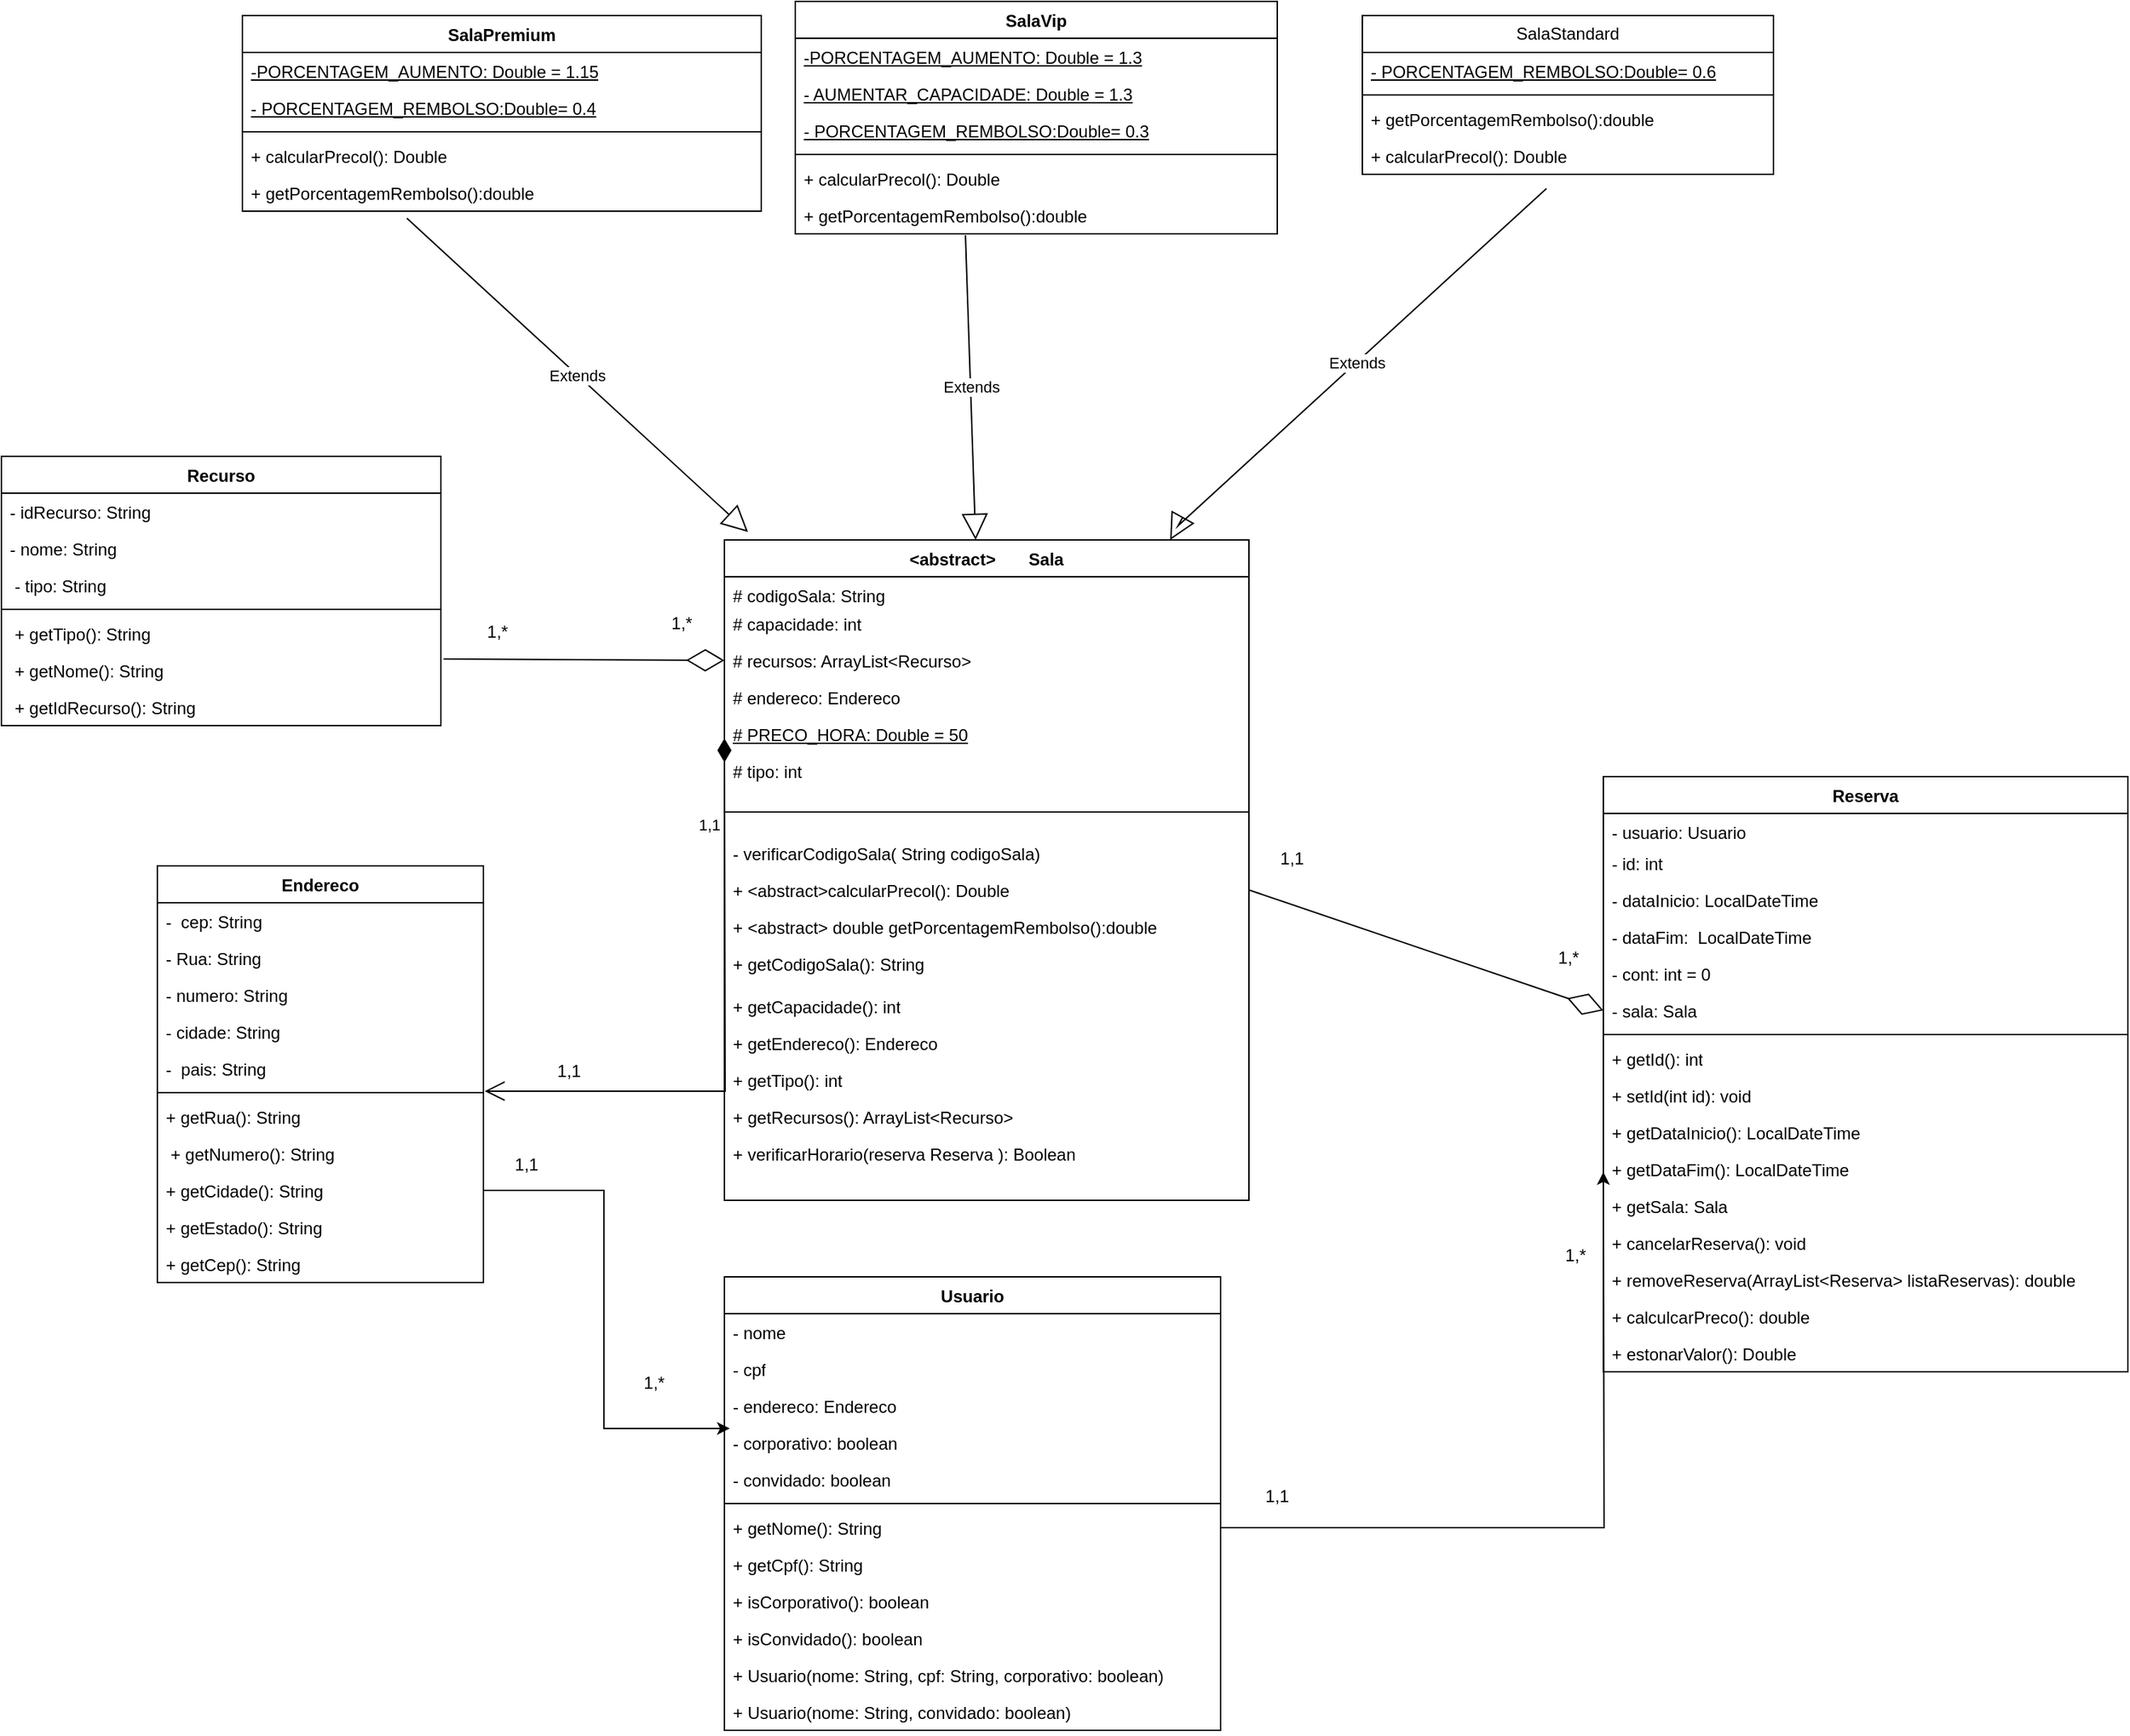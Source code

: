 <mxfile version="27.0.2">
  <diagram id="C5RBs43oDa-KdzZeNtuy" name="Page-1">
    <mxGraphModel dx="1846" dy="1791" grid="1" gridSize="10" guides="1" tooltips="1" connect="1" arrows="1" fold="1" page="1" pageScale="1" pageWidth="827" pageHeight="1169" math="0" shadow="0">
      <root>
        <mxCell id="WIyWlLk6GJQsqaUBKTNV-0" />
        <mxCell id="WIyWlLk6GJQsqaUBKTNV-1" parent="WIyWlLk6GJQsqaUBKTNV-0" />
        <mxCell id="XIqDi5abapD2v_IdZiI4-5" value="&lt;div&gt;&lt;span style=&quot;background-color: transparent; color: light-dark(rgb(0, 0, 0), rgb(255, 255, 255));&quot;&gt;&amp;lt;abstract&amp;gt;&lt;/span&gt;&lt;span style=&quot;background-color: transparent; color: light-dark(rgb(0, 0, 0), rgb(255, 255, 255));&quot;&gt;&amp;nbsp; &amp;nbsp; &amp;nbsp; &amp;nbsp;Sala&lt;/span&gt;&lt;/div&gt;" style="swimlane;fontStyle=1;align=center;verticalAlign=top;childLayout=stackLayout;horizontal=1;startSize=26;horizontalStack=0;resizeParent=1;resizeParentMax=0;resizeLast=0;collapsible=1;marginBottom=0;whiteSpace=wrap;html=1;" parent="WIyWlLk6GJQsqaUBKTNV-1" vertex="1">
          <mxGeometry x="450" y="-30" width="370" height="466" as="geometry" />
        </mxCell>
        <mxCell id="XIqDi5abapD2v_IdZiI4-6" value="&lt;font style=&quot;vertical-align: inherit;&quot;&gt;&lt;font style=&quot;vertical-align: inherit;&quot;&gt;&lt;font style=&quot;vertical-align: inherit;&quot;&gt;&lt;font style=&quot;vertical-align: inherit;&quot;&gt;&lt;font style=&quot;vertical-align: inherit;&quot;&gt;&lt;font style=&quot;vertical-align: inherit;&quot;&gt;&lt;font style=&quot;vertical-align: inherit;&quot;&gt;&lt;font style=&quot;vertical-align: inherit;&quot;&gt;&lt;font style=&quot;vertical-align: inherit;&quot;&gt;&lt;font style=&quot;vertical-align: inherit;&quot;&gt;&lt;font style=&quot;vertical-align: inherit;&quot;&gt;&lt;font style=&quot;vertical-align: inherit;&quot;&gt;# codigoSala: String&lt;/font&gt;&lt;/font&gt;&lt;/font&gt;&lt;/font&gt;&lt;/font&gt;&lt;/font&gt;&lt;/font&gt;&lt;/font&gt;&lt;/font&gt;&lt;/font&gt;&lt;/font&gt;&lt;/font&gt;&lt;div&gt;&lt;br&gt;&lt;/div&gt;&lt;div&gt;&lt;br&gt;&lt;/div&gt;" style="text;strokeColor=none;fillColor=none;align=left;verticalAlign=top;spacingLeft=4;spacingRight=4;overflow=hidden;rotatable=0;points=[[0,0.5],[1,0.5]];portConstraint=eastwest;whiteSpace=wrap;html=1;" parent="XIqDi5abapD2v_IdZiI4-5" vertex="1">
          <mxGeometry y="26" width="370" height="20" as="geometry" />
        </mxCell>
        <mxCell id="XIqDi5abapD2v_IdZiI4-22" value="# capacidade: int" style="text;strokeColor=none;fillColor=none;align=left;verticalAlign=top;spacingLeft=4;spacingRight=4;overflow=hidden;rotatable=0;points=[[0,0.5],[1,0.5]];portConstraint=eastwest;whiteSpace=wrap;html=1;" parent="XIqDi5abapD2v_IdZiI4-5" vertex="1">
          <mxGeometry y="46" width="370" height="26" as="geometry" />
        </mxCell>
        <mxCell id="XIqDi5abapD2v_IdZiI4-23" value="# recursos: ArrayList&amp;lt;Recurso&amp;gt;" style="text;strokeColor=none;fillColor=none;align=left;verticalAlign=top;spacingLeft=4;spacingRight=4;overflow=hidden;rotatable=0;points=[[0,0.5],[1,0.5]];portConstraint=eastwest;whiteSpace=wrap;html=1;" parent="XIqDi5abapD2v_IdZiI4-5" vertex="1">
          <mxGeometry y="72" width="370" height="26" as="geometry" />
        </mxCell>
        <mxCell id="XIqDi5abapD2v_IdZiI4-24" value="# endereco: Endereco" style="text;strokeColor=none;fillColor=none;align=left;verticalAlign=top;spacingLeft=4;spacingRight=4;overflow=hidden;rotatable=0;points=[[0,0.5],[1,0.5]];portConstraint=eastwest;whiteSpace=wrap;html=1;" parent="XIqDi5abapD2v_IdZiI4-5" vertex="1">
          <mxGeometry y="98" width="370" height="26" as="geometry" />
        </mxCell>
        <mxCell id="iFDjymfWhR4s4YqqjQgg-25" value="1,1" style="endArrow=open;html=1;endSize=12;startArrow=diamondThin;startSize=14;startFill=1;edgeStyle=orthogonalEdgeStyle;align=left;verticalAlign=bottom;rounded=0;entryX=1.004;entryY=1.115;entryDx=0;entryDy=0;entryPerimeter=0;" parent="XIqDi5abapD2v_IdZiI4-5" target="XIqDi5abapD2v_IdZiI4-72" edge="1">
          <mxGeometry x="-0.666" y="-20" relative="1" as="geometry">
            <mxPoint y="140" as="sourcePoint" />
            <mxPoint x="160" y="140" as="targetPoint" />
            <mxPoint as="offset" />
          </mxGeometry>
        </mxCell>
        <mxCell id="XIqDi5abapD2v_IdZiI4-40" value="&lt;u&gt;# PRECO_HORA: Double = 50&lt;/u&gt;" style="text;strokeColor=none;fillColor=none;align=left;verticalAlign=top;spacingLeft=4;spacingRight=4;overflow=hidden;rotatable=0;points=[[0,0.5],[1,0.5]];portConstraint=eastwest;whiteSpace=wrap;html=1;" parent="XIqDi5abapD2v_IdZiI4-5" vertex="1">
          <mxGeometry y="124" width="370" height="26" as="geometry" />
        </mxCell>
        <mxCell id="ZjtoRDvbbb9D1sZhsZfz-7" value="# tipo: int" style="text;strokeColor=none;fillColor=none;align=left;verticalAlign=top;spacingLeft=4;spacingRight=4;overflow=hidden;rotatable=0;points=[[0,0.5],[1,0.5]];portConstraint=eastwest;whiteSpace=wrap;html=1;" vertex="1" parent="XIqDi5abapD2v_IdZiI4-5">
          <mxGeometry y="150" width="370" height="26" as="geometry" />
        </mxCell>
        <mxCell id="XIqDi5abapD2v_IdZiI4-7" value="" style="line;strokeWidth=1;fillColor=none;align=left;verticalAlign=middle;spacingTop=-1;spacingLeft=3;spacingRight=3;rotatable=0;labelPosition=right;points=[];portConstraint=eastwest;strokeColor=inherit;" parent="XIqDi5abapD2v_IdZiI4-5" vertex="1">
          <mxGeometry y="176" width="370" height="32" as="geometry" />
        </mxCell>
        <mxCell id="Te5kf_Vnm8ck02mvLBBA-0" value="- verificarCodigoSala( String codigoSala)" style="text;strokeColor=none;fillColor=none;align=left;verticalAlign=top;spacingLeft=4;spacingRight=4;overflow=hidden;rotatable=0;points=[[0,0.5],[1,0.5]];portConstraint=eastwest;whiteSpace=wrap;html=1;" parent="XIqDi5abapD2v_IdZiI4-5" vertex="1">
          <mxGeometry y="208" width="370" height="26" as="geometry" />
        </mxCell>
        <mxCell id="sjvHyJjVlxrK26ELrdIw-24" value="+ &amp;lt;abstract&amp;gt;calcularPrecol(): Double" style="text;strokeColor=none;fillColor=none;align=left;verticalAlign=top;spacingLeft=4;spacingRight=4;overflow=hidden;rotatable=0;points=[[0,0.5],[1,0.5]];portConstraint=eastwest;whiteSpace=wrap;html=1;" parent="XIqDi5abapD2v_IdZiI4-5" vertex="1">
          <mxGeometry y="234" width="370" height="26" as="geometry" />
        </mxCell>
        <mxCell id="ZjtoRDvbbb9D1sZhsZfz-11" value="+ &amp;lt;abstract&amp;gt; double getPorcentagemRembolso():double" style="text;strokeColor=none;fillColor=none;align=left;verticalAlign=top;spacingLeft=4;spacingRight=4;overflow=hidden;rotatable=0;points=[[0,0.5],[1,0.5]];portConstraint=eastwest;whiteSpace=wrap;html=1;" vertex="1" parent="XIqDi5abapD2v_IdZiI4-5">
          <mxGeometry y="260" width="370" height="26" as="geometry" />
        </mxCell>
        <mxCell id="XIqDi5abapD2v_IdZiI4-8" value="+ getCodigoSala(): String&amp;nbsp;" style="text;strokeColor=none;fillColor=none;align=left;verticalAlign=top;spacingLeft=4;spacingRight=4;overflow=hidden;rotatable=0;points=[[0,0.5],[1,0.5]];portConstraint=eastwest;whiteSpace=wrap;html=1;" parent="XIqDi5abapD2v_IdZiI4-5" vertex="1">
          <mxGeometry y="286" width="370" height="30" as="geometry" />
        </mxCell>
        <mxCell id="ZjtoRDvbbb9D1sZhsZfz-8" value="+ getCapacidade(): int" style="text;strokeColor=none;fillColor=none;align=left;verticalAlign=top;spacingLeft=4;spacingRight=4;overflow=hidden;rotatable=0;points=[[0,0.5],[1,0.5]];portConstraint=eastwest;whiteSpace=wrap;html=1;" vertex="1" parent="XIqDi5abapD2v_IdZiI4-5">
          <mxGeometry y="316" width="370" height="26" as="geometry" />
        </mxCell>
        <mxCell id="ZjtoRDvbbb9D1sZhsZfz-9" value="+ getEndereco(): Endereco" style="text;strokeColor=none;fillColor=none;align=left;verticalAlign=top;spacingLeft=4;spacingRight=4;overflow=hidden;rotatable=0;points=[[0,0.5],[1,0.5]];portConstraint=eastwest;whiteSpace=wrap;html=1;" vertex="1" parent="XIqDi5abapD2v_IdZiI4-5">
          <mxGeometry y="342" width="370" height="26" as="geometry" />
        </mxCell>
        <mxCell id="ZjtoRDvbbb9D1sZhsZfz-10" value="+ getTipo(): int" style="text;strokeColor=none;fillColor=none;align=left;verticalAlign=top;spacingLeft=4;spacingRight=4;overflow=hidden;rotatable=0;points=[[0,0.5],[1,0.5]];portConstraint=eastwest;whiteSpace=wrap;html=1;" vertex="1" parent="XIqDi5abapD2v_IdZiI4-5">
          <mxGeometry y="368" width="370" height="26" as="geometry" />
        </mxCell>
        <mxCell id="XIqDi5abapD2v_IdZiI4-28" value="+ getRecursos(): ArrayList&amp;lt;Recurso&amp;gt;&amp;nbsp;" style="text;strokeColor=none;fillColor=none;align=left;verticalAlign=top;spacingLeft=4;spacingRight=4;overflow=hidden;rotatable=0;points=[[0,0.5],[1,0.5]];portConstraint=eastwest;whiteSpace=wrap;html=1;" parent="XIqDi5abapD2v_IdZiI4-5" vertex="1">
          <mxGeometry y="394" width="370" height="26" as="geometry" />
        </mxCell>
        <mxCell id="6QnJJQvhXGPTz3ix610u-4" value="+ verificarHorario(reserva Reserva ): Boolean" style="text;strokeColor=none;fillColor=none;align=left;verticalAlign=top;spacingLeft=4;spacingRight=4;overflow=hidden;rotatable=0;points=[[0,0.5],[1,0.5]];portConstraint=eastwest;whiteSpace=wrap;html=1;" parent="XIqDi5abapD2v_IdZiI4-5" vertex="1">
          <mxGeometry y="420" width="370" height="46" as="geometry" />
        </mxCell>
        <mxCell id="XIqDi5abapD2v_IdZiI4-33" value="Reserva" style="swimlane;fontStyle=1;align=center;verticalAlign=top;childLayout=stackLayout;horizontal=1;startSize=26;horizontalStack=0;resizeParent=1;resizeParentMax=0;resizeLast=0;collapsible=1;marginBottom=0;whiteSpace=wrap;html=1;" parent="WIyWlLk6GJQsqaUBKTNV-1" vertex="1">
          <mxGeometry x="1070" y="137" width="370" height="420" as="geometry" />
        </mxCell>
        <mxCell id="XIqDi5abapD2v_IdZiI4-34" value="- usuario: Usuario" style="text;strokeColor=none;fillColor=none;align=left;verticalAlign=top;spacingLeft=4;spacingRight=4;overflow=hidden;rotatable=0;points=[[0,0.5],[1,0.5]];portConstraint=eastwest;whiteSpace=wrap;html=1;" parent="XIqDi5abapD2v_IdZiI4-33" vertex="1">
          <mxGeometry y="26" width="370" height="22" as="geometry" />
        </mxCell>
        <mxCell id="6QnJJQvhXGPTz3ix610u-5" value="- id: int" style="text;strokeColor=none;fillColor=none;align=left;verticalAlign=top;spacingLeft=4;spacingRight=4;overflow=hidden;rotatable=0;points=[[0,0.5],[1,0.5]];portConstraint=eastwest;whiteSpace=wrap;html=1;" parent="XIqDi5abapD2v_IdZiI4-33" vertex="1">
          <mxGeometry y="48" width="370" height="26" as="geometry" />
        </mxCell>
        <mxCell id="XIqDi5abapD2v_IdZiI4-101" value="- dataInicio: LocalDateTime" style="text;strokeColor=none;fillColor=none;align=left;verticalAlign=top;spacingLeft=4;spacingRight=4;overflow=hidden;rotatable=0;points=[[0,0.5],[1,0.5]];portConstraint=eastwest;whiteSpace=wrap;html=1;" parent="XIqDi5abapD2v_IdZiI4-33" vertex="1">
          <mxGeometry y="74" width="370" height="26" as="geometry" />
        </mxCell>
        <mxCell id="d0AjL67WiiW_DEF7JyQq-1" value="- dataFim:&amp;nbsp; LocalDateTime" style="text;strokeColor=none;fillColor=none;align=left;verticalAlign=top;spacingLeft=4;spacingRight=4;overflow=hidden;rotatable=0;points=[[0,0.5],[1,0.5]];portConstraint=eastwest;whiteSpace=wrap;html=1;" parent="XIqDi5abapD2v_IdZiI4-33" vertex="1">
          <mxGeometry y="100" width="370" height="26" as="geometry" />
        </mxCell>
        <mxCell id="ZjtoRDvbbb9D1sZhsZfz-0" value="- cont: int = 0" style="text;strokeColor=none;fillColor=none;align=left;verticalAlign=top;spacingLeft=4;spacingRight=4;overflow=hidden;rotatable=0;points=[[0,0.5],[1,0.5]];portConstraint=eastwest;whiteSpace=wrap;html=1;" vertex="1" parent="XIqDi5abapD2v_IdZiI4-33">
          <mxGeometry y="126" width="370" height="26" as="geometry" />
        </mxCell>
        <mxCell id="ZjtoRDvbbb9D1sZhsZfz-2" value="- sala: Sala" style="text;strokeColor=none;fillColor=none;align=left;verticalAlign=top;spacingLeft=4;spacingRight=4;overflow=hidden;rotatable=0;points=[[0,0.5],[1,0.5]];portConstraint=eastwest;whiteSpace=wrap;html=1;" vertex="1" parent="XIqDi5abapD2v_IdZiI4-33">
          <mxGeometry y="152" width="370" height="26" as="geometry" />
        </mxCell>
        <mxCell id="XIqDi5abapD2v_IdZiI4-35" value="" style="line;strokeWidth=1;fillColor=none;align=left;verticalAlign=middle;spacingTop=-1;spacingLeft=3;spacingRight=3;rotatable=0;labelPosition=right;points=[];portConstraint=eastwest;strokeColor=inherit;" parent="XIqDi5abapD2v_IdZiI4-33" vertex="1">
          <mxGeometry y="178" width="370" height="8" as="geometry" />
        </mxCell>
        <mxCell id="ZjtoRDvbbb9D1sZhsZfz-5" value="+ getId(): int" style="text;strokeColor=none;fillColor=none;align=left;verticalAlign=top;spacingLeft=4;spacingRight=4;overflow=hidden;rotatable=0;points=[[0,0.5],[1,0.5]];portConstraint=eastwest;whiteSpace=wrap;html=1;" vertex="1" parent="XIqDi5abapD2v_IdZiI4-33">
          <mxGeometry y="186" width="370" height="26" as="geometry" />
        </mxCell>
        <mxCell id="ZjtoRDvbbb9D1sZhsZfz-6" value="+ setId(int id): void" style="text;strokeColor=none;fillColor=none;align=left;verticalAlign=top;spacingLeft=4;spacingRight=4;overflow=hidden;rotatable=0;points=[[0,0.5],[1,0.5]];portConstraint=eastwest;whiteSpace=wrap;html=1;" vertex="1" parent="XIqDi5abapD2v_IdZiI4-33">
          <mxGeometry y="212" width="370" height="26" as="geometry" />
        </mxCell>
        <mxCell id="G_GxmeeskuC4zrMZp8X2-0" value="+ getDataInicio(): LocalDateTime" style="text;strokeColor=none;fillColor=none;align=left;verticalAlign=top;spacingLeft=4;spacingRight=4;overflow=hidden;rotatable=0;points=[[0,0.5],[1,0.5]];portConstraint=eastwest;whiteSpace=wrap;html=1;" parent="XIqDi5abapD2v_IdZiI4-33" vertex="1">
          <mxGeometry y="238" width="370" height="26" as="geometry" />
        </mxCell>
        <mxCell id="G_GxmeeskuC4zrMZp8X2-1" value="+ getDataFim(): LocalDateTime" style="text;strokeColor=none;fillColor=none;align=left;verticalAlign=top;spacingLeft=4;spacingRight=4;overflow=hidden;rotatable=0;points=[[0,0.5],[1,0.5]];portConstraint=eastwest;whiteSpace=wrap;html=1;" parent="XIqDi5abapD2v_IdZiI4-33" vertex="1">
          <mxGeometry y="264" width="370" height="26" as="geometry" />
        </mxCell>
        <mxCell id="ZjtoRDvbbb9D1sZhsZfz-4" value="+ getSala: Sala" style="text;strokeColor=none;fillColor=none;align=left;verticalAlign=top;spacingLeft=4;spacingRight=4;overflow=hidden;rotatable=0;points=[[0,0.5],[1,0.5]];portConstraint=eastwest;whiteSpace=wrap;html=1;" vertex="1" parent="XIqDi5abapD2v_IdZiI4-33">
          <mxGeometry y="290" width="370" height="26" as="geometry" />
        </mxCell>
        <mxCell id="6QnJJQvhXGPTz3ix610u-2" value="+ cancelarReserva(): void" style="text;strokeColor=none;fillColor=none;align=left;verticalAlign=top;spacingLeft=4;spacingRight=4;overflow=hidden;rotatable=0;points=[[0,0.5],[1,0.5]];portConstraint=eastwest;whiteSpace=wrap;html=1;" parent="XIqDi5abapD2v_IdZiI4-33" vertex="1">
          <mxGeometry y="316" width="370" height="26" as="geometry" />
        </mxCell>
        <mxCell id="ZjtoRDvbbb9D1sZhsZfz-3" value="+&amp;nbsp;removeReserva(ArrayList&amp;lt;Reserva&amp;gt; listaReservas): double" style="text;strokeColor=none;fillColor=none;align=left;verticalAlign=top;spacingLeft=4;spacingRight=4;overflow=hidden;rotatable=0;points=[[0,0.5],[1,0.5]];portConstraint=eastwest;whiteSpace=wrap;html=1;" vertex="1" parent="XIqDi5abapD2v_IdZiI4-33">
          <mxGeometry y="342" width="370" height="26" as="geometry" />
        </mxCell>
        <mxCell id="ZjtoRDvbbb9D1sZhsZfz-1" value="+ calculcarPreco(): double" style="text;strokeColor=none;fillColor=none;align=left;verticalAlign=top;spacingLeft=4;spacingRight=4;overflow=hidden;rotatable=0;points=[[0,0.5],[1,0.5]];portConstraint=eastwest;whiteSpace=wrap;html=1;" vertex="1" parent="XIqDi5abapD2v_IdZiI4-33">
          <mxGeometry y="368" width="370" height="26" as="geometry" />
        </mxCell>
        <mxCell id="6QnJJQvhXGPTz3ix610u-3" value="+ estonarValor(): Double" style="text;strokeColor=none;fillColor=none;align=left;verticalAlign=top;spacingLeft=4;spacingRight=4;overflow=hidden;rotatable=0;points=[[0,0.5],[1,0.5]];portConstraint=eastwest;whiteSpace=wrap;html=1;" parent="XIqDi5abapD2v_IdZiI4-33" vertex="1">
          <mxGeometry y="394" width="370" height="26" as="geometry" />
        </mxCell>
        <mxCell id="XIqDi5abapD2v_IdZiI4-53" value="Usuario" style="swimlane;fontStyle=1;align=center;verticalAlign=top;childLayout=stackLayout;horizontal=1;startSize=26;horizontalStack=0;resizeParent=1;resizeParentMax=0;resizeLast=0;collapsible=1;marginBottom=0;whiteSpace=wrap;html=1;" parent="WIyWlLk6GJQsqaUBKTNV-1" vertex="1">
          <mxGeometry x="450" y="490" width="350" height="320" as="geometry" />
        </mxCell>
        <mxCell id="XIqDi5abapD2v_IdZiI4-54" value="- nome" style="text;strokeColor=none;fillColor=none;align=left;verticalAlign=top;spacingLeft=4;spacingRight=4;overflow=hidden;rotatable=0;points=[[0,0.5],[1,0.5]];portConstraint=eastwest;whiteSpace=wrap;html=1;" parent="XIqDi5abapD2v_IdZiI4-53" vertex="1">
          <mxGeometry y="26" width="350" height="26" as="geometry" />
        </mxCell>
        <mxCell id="XIqDi5abapD2v_IdZiI4-57" value="- cpf" style="text;strokeColor=none;fillColor=none;align=left;verticalAlign=top;spacingLeft=4;spacingRight=4;overflow=hidden;rotatable=0;points=[[0,0.5],[1,0.5]];portConstraint=eastwest;whiteSpace=wrap;html=1;" parent="XIqDi5abapD2v_IdZiI4-53" vertex="1">
          <mxGeometry y="52" width="350" height="26" as="geometry" />
        </mxCell>
        <mxCell id="XIqDi5abapD2v_IdZiI4-58" value="- endereco: Endereco" style="text;strokeColor=none;fillColor=none;align=left;verticalAlign=top;spacingLeft=4;spacingRight=4;overflow=hidden;rotatable=0;points=[[0,0.5],[1,0.5]];portConstraint=eastwest;whiteSpace=wrap;html=1;" parent="XIqDi5abapD2v_IdZiI4-53" vertex="1">
          <mxGeometry y="78" width="350" height="26" as="geometry" />
        </mxCell>
        <mxCell id="XIqDi5abapD2v_IdZiI4-60" value="- corporativo: boolean&amp;nbsp;&amp;nbsp;" style="text;strokeColor=none;fillColor=none;align=left;verticalAlign=top;spacingLeft=4;spacingRight=4;overflow=hidden;rotatable=0;points=[[0,0.5],[1,0.5]];portConstraint=eastwest;whiteSpace=wrap;html=1;" parent="XIqDi5abapD2v_IdZiI4-53" vertex="1">
          <mxGeometry y="104" width="350" height="26" as="geometry" />
        </mxCell>
        <mxCell id="XIqDi5abapD2v_IdZiI4-61" value="- convidado: boolean" style="text;strokeColor=none;fillColor=none;align=left;verticalAlign=top;spacingLeft=4;spacingRight=4;overflow=hidden;rotatable=0;points=[[0,0.5],[1,0.5]];portConstraint=eastwest;whiteSpace=wrap;html=1;" parent="XIqDi5abapD2v_IdZiI4-53" vertex="1">
          <mxGeometry y="130" width="350" height="26" as="geometry" />
        </mxCell>
        <mxCell id="XIqDi5abapD2v_IdZiI4-55" value="" style="line;strokeWidth=1;fillColor=none;align=left;verticalAlign=middle;spacingTop=-1;spacingLeft=3;spacingRight=3;rotatable=0;labelPosition=right;points=[];portConstraint=eastwest;strokeColor=inherit;" parent="XIqDi5abapD2v_IdZiI4-53" vertex="1">
          <mxGeometry y="156" width="350" height="8" as="geometry" />
        </mxCell>
        <mxCell id="XIqDi5abapD2v_IdZiI4-64" value="+ getNome(): String&amp;nbsp; &amp;nbsp;&amp;nbsp;" style="text;strokeColor=none;fillColor=none;align=left;verticalAlign=top;spacingLeft=4;spacingRight=4;overflow=hidden;rotatable=0;points=[[0,0.5],[1,0.5]];portConstraint=eastwest;whiteSpace=wrap;html=1;" parent="XIqDi5abapD2v_IdZiI4-53" vertex="1">
          <mxGeometry y="164" width="350" height="26" as="geometry" />
        </mxCell>
        <mxCell id="XIqDi5abapD2v_IdZiI4-56" value="+ getCpf(): String&amp;nbsp;&amp;nbsp;" style="text;strokeColor=none;fillColor=none;align=left;verticalAlign=top;spacingLeft=4;spacingRight=4;overflow=hidden;rotatable=0;points=[[0,0.5],[1,0.5]];portConstraint=eastwest;whiteSpace=wrap;html=1;" parent="XIqDi5abapD2v_IdZiI4-53" vertex="1">
          <mxGeometry y="190" width="350" height="26" as="geometry" />
        </mxCell>
        <mxCell id="XIqDi5abapD2v_IdZiI4-62" value="+ isCorporativo(): boolean&amp;nbsp;" style="text;strokeColor=none;fillColor=none;align=left;verticalAlign=top;spacingLeft=4;spacingRight=4;overflow=hidden;rotatable=0;points=[[0,0.5],[1,0.5]];portConstraint=eastwest;whiteSpace=wrap;html=1;" parent="XIqDi5abapD2v_IdZiI4-53" vertex="1">
          <mxGeometry y="216" width="350" height="26" as="geometry" />
        </mxCell>
        <mxCell id="XIqDi5abapD2v_IdZiI4-63" value="+ isConvidado(): boolean&amp;nbsp;" style="text;strokeColor=none;fillColor=none;align=left;verticalAlign=top;spacingLeft=4;spacingRight=4;overflow=hidden;rotatable=0;points=[[0,0.5],[1,0.5]];portConstraint=eastwest;whiteSpace=wrap;html=1;" parent="XIqDi5abapD2v_IdZiI4-53" vertex="1">
          <mxGeometry y="242" width="350" height="26" as="geometry" />
        </mxCell>
        <mxCell id="iFDjymfWhR4s4YqqjQgg-11" value="+ Usuario(nome: String, cpf: String, corporativo: boolean)" style="text;strokeColor=none;fillColor=none;align=left;verticalAlign=top;spacingLeft=4;spacingRight=4;overflow=hidden;rotatable=0;points=[[0,0.5],[1,0.5]];portConstraint=eastwest;whiteSpace=wrap;html=1;" parent="XIqDi5abapD2v_IdZiI4-53" vertex="1">
          <mxGeometry y="268" width="350" height="26" as="geometry" />
        </mxCell>
        <mxCell id="iFDjymfWhR4s4YqqjQgg-12" value="+ Usuario(nome: String, convidado: boolean)" style="text;strokeColor=none;fillColor=none;align=left;verticalAlign=top;spacingLeft=4;spacingRight=4;overflow=hidden;rotatable=0;points=[[0,0.5],[1,0.5]];portConstraint=eastwest;whiteSpace=wrap;html=1;" parent="XIqDi5abapD2v_IdZiI4-53" vertex="1">
          <mxGeometry y="294" width="350" height="26" as="geometry" />
        </mxCell>
        <mxCell id="XIqDi5abapD2v_IdZiI4-65" value="Endereco" style="swimlane;fontStyle=1;align=center;verticalAlign=top;childLayout=stackLayout;horizontal=1;startSize=26;horizontalStack=0;resizeParent=1;resizeParentMax=0;resizeLast=0;collapsible=1;marginBottom=0;whiteSpace=wrap;html=1;" parent="WIyWlLk6GJQsqaUBKTNV-1" vertex="1">
          <mxGeometry x="50" y="200" width="230" height="294" as="geometry" />
        </mxCell>
        <mxCell id="XIqDi5abapD2v_IdZiI4-73" value="-&amp;nbsp; cep: String" style="text;strokeColor=none;fillColor=none;align=left;verticalAlign=top;spacingLeft=4;spacingRight=4;overflow=hidden;rotatable=0;points=[[0,0.5],[1,0.5]];portConstraint=eastwest;whiteSpace=wrap;html=1;" parent="XIqDi5abapD2v_IdZiI4-65" vertex="1">
          <mxGeometry y="26" width="230" height="26" as="geometry" />
        </mxCell>
        <mxCell id="XIqDi5abapD2v_IdZiI4-66" value="- Rua: String" style="text;strokeColor=none;fillColor=none;align=left;verticalAlign=top;spacingLeft=4;spacingRight=4;overflow=hidden;rotatable=0;points=[[0,0.5],[1,0.5]];portConstraint=eastwest;whiteSpace=wrap;html=1;" parent="XIqDi5abapD2v_IdZiI4-65" vertex="1">
          <mxGeometry y="52" width="230" height="26" as="geometry" />
        </mxCell>
        <mxCell id="XIqDi5abapD2v_IdZiI4-69" value="- numero: String" style="text;strokeColor=none;fillColor=none;align=left;verticalAlign=top;spacingLeft=4;spacingRight=4;overflow=hidden;rotatable=0;points=[[0,0.5],[1,0.5]];portConstraint=eastwest;whiteSpace=wrap;html=1;" parent="XIqDi5abapD2v_IdZiI4-65" vertex="1">
          <mxGeometry y="78" width="230" height="26" as="geometry" />
        </mxCell>
        <mxCell id="XIqDi5abapD2v_IdZiI4-71" value="- cidade: String" style="text;strokeColor=none;fillColor=none;align=left;verticalAlign=top;spacingLeft=4;spacingRight=4;overflow=hidden;rotatable=0;points=[[0,0.5],[1,0.5]];portConstraint=eastwest;whiteSpace=wrap;html=1;" parent="XIqDi5abapD2v_IdZiI4-65" vertex="1">
          <mxGeometry y="104" width="230" height="26" as="geometry" />
        </mxCell>
        <mxCell id="XIqDi5abapD2v_IdZiI4-72" value="-&amp;nbsp; pais: String" style="text;strokeColor=none;fillColor=none;align=left;verticalAlign=top;spacingLeft=4;spacingRight=4;overflow=hidden;rotatable=0;points=[[0,0.5],[1,0.5]];portConstraint=eastwest;whiteSpace=wrap;html=1;" parent="XIqDi5abapD2v_IdZiI4-65" vertex="1">
          <mxGeometry y="130" width="230" height="26" as="geometry" />
        </mxCell>
        <mxCell id="XIqDi5abapD2v_IdZiI4-67" value="" style="line;strokeWidth=1;fillColor=none;align=left;verticalAlign=middle;spacingTop=-1;spacingLeft=3;spacingRight=3;rotatable=0;labelPosition=right;points=[];portConstraint=eastwest;strokeColor=inherit;" parent="XIqDi5abapD2v_IdZiI4-65" vertex="1">
          <mxGeometry y="156" width="230" height="8" as="geometry" />
        </mxCell>
        <mxCell id="XIqDi5abapD2v_IdZiI4-68" value="+ getRua(): String&amp;nbsp;" style="text;strokeColor=none;fillColor=none;align=left;verticalAlign=top;spacingLeft=4;spacingRight=4;overflow=hidden;rotatable=0;points=[[0,0.5],[1,0.5]];portConstraint=eastwest;whiteSpace=wrap;html=1;" parent="XIqDi5abapD2v_IdZiI4-65" vertex="1">
          <mxGeometry y="164" width="230" height="26" as="geometry" />
        </mxCell>
        <mxCell id="XIqDi5abapD2v_IdZiI4-74" value="&amp;nbsp;+ getNumero(): String&amp;nbsp; &amp;nbsp;" style="text;strokeColor=none;fillColor=none;align=left;verticalAlign=top;spacingLeft=4;spacingRight=4;overflow=hidden;rotatable=0;points=[[0,0.5],[1,0.5]];portConstraint=eastwest;whiteSpace=wrap;html=1;" parent="XIqDi5abapD2v_IdZiI4-65" vertex="1">
          <mxGeometry y="190" width="230" height="26" as="geometry" />
        </mxCell>
        <mxCell id="XIqDi5abapD2v_IdZiI4-75" value="+ getCidade(): String" style="text;strokeColor=none;fillColor=none;align=left;verticalAlign=top;spacingLeft=4;spacingRight=4;overflow=hidden;rotatable=0;points=[[0,0.5],[1,0.5]];portConstraint=eastwest;whiteSpace=wrap;html=1;" parent="XIqDi5abapD2v_IdZiI4-65" vertex="1">
          <mxGeometry y="216" width="230" height="26" as="geometry" />
        </mxCell>
        <mxCell id="XIqDi5abapD2v_IdZiI4-76" value="+ getEstado(): String&amp;nbsp; &amp;nbsp;" style="text;strokeColor=none;fillColor=none;align=left;verticalAlign=top;spacingLeft=4;spacingRight=4;overflow=hidden;rotatable=0;points=[[0,0.5],[1,0.5]];portConstraint=eastwest;whiteSpace=wrap;html=1;" parent="XIqDi5abapD2v_IdZiI4-65" vertex="1">
          <mxGeometry y="242" width="230" height="26" as="geometry" />
        </mxCell>
        <mxCell id="XIqDi5abapD2v_IdZiI4-77" value="+ getCep(): String" style="text;strokeColor=none;fillColor=none;align=left;verticalAlign=top;spacingLeft=4;spacingRight=4;overflow=hidden;rotatable=0;points=[[0,0.5],[1,0.5]];portConstraint=eastwest;whiteSpace=wrap;html=1;" parent="XIqDi5abapD2v_IdZiI4-65" vertex="1">
          <mxGeometry y="268" width="230" height="26" as="geometry" />
        </mxCell>
        <mxCell id="XIqDi5abapD2v_IdZiI4-90" style="edgeStyle=orthogonalEdgeStyle;rounded=0;orthogonalLoop=1;jettySize=auto;html=1;exitX=1;exitY=0.5;exitDx=0;exitDy=0;" parent="XIqDi5abapD2v_IdZiI4-65" edge="1">
          <mxGeometry relative="1" as="geometry">
            <mxPoint x="160" y="169" as="sourcePoint" />
            <mxPoint x="160" y="169" as="targetPoint" />
          </mxGeometry>
        </mxCell>
        <mxCell id="XIqDi5abapD2v_IdZiI4-94" value="1,1" style="text;html=1;align=center;verticalAlign=middle;resizable=0;points=[];autosize=1;strokeColor=none;fillColor=none;" parent="WIyWlLk6GJQsqaUBKTNV-1" vertex="1">
          <mxGeometry x="830" y="180" width="40" height="30" as="geometry" />
        </mxCell>
        <mxCell id="XIqDi5abapD2v_IdZiI4-96" value="1,1" style="text;html=1;align=center;verticalAlign=middle;resizable=0;points=[];autosize=1;strokeColor=none;fillColor=none;" parent="WIyWlLk6GJQsqaUBKTNV-1" vertex="1">
          <mxGeometry x="320" y="330" width="40" height="30" as="geometry" />
        </mxCell>
        <mxCell id="XIqDi5abapD2v_IdZiI4-97" value="1,*" style="text;html=1;align=center;verticalAlign=middle;resizable=0;points=[];autosize=1;strokeColor=none;fillColor=none;" parent="WIyWlLk6GJQsqaUBKTNV-1" vertex="1">
          <mxGeometry x="380" y="550" width="40" height="30" as="geometry" />
        </mxCell>
        <mxCell id="XIqDi5abapD2v_IdZiI4-98" value="1,1" style="text;html=1;align=center;verticalAlign=middle;resizable=0;points=[];autosize=1;strokeColor=none;fillColor=none;" parent="WIyWlLk6GJQsqaUBKTNV-1" vertex="1">
          <mxGeometry x="290" y="396" width="40" height="30" as="geometry" />
        </mxCell>
        <mxCell id="iFDjymfWhR4s4YqqjQgg-0" value="Recurso" style="swimlane;fontStyle=1;align=center;verticalAlign=top;childLayout=stackLayout;horizontal=1;startSize=26;horizontalStack=0;resizeParent=1;resizeParentMax=0;resizeLast=0;collapsible=1;marginBottom=0;whiteSpace=wrap;html=1;" parent="WIyWlLk6GJQsqaUBKTNV-1" vertex="1">
          <mxGeometry x="-60" y="-89" width="310" height="190" as="geometry" />
        </mxCell>
        <mxCell id="iFDjymfWhR4s4YqqjQgg-4" value="- idRecurso: String" style="text;strokeColor=none;fillColor=none;align=left;verticalAlign=top;spacingLeft=4;spacingRight=4;overflow=hidden;rotatable=0;points=[[0,0.5],[1,0.5]];portConstraint=eastwest;whiteSpace=wrap;html=1;" parent="iFDjymfWhR4s4YqqjQgg-0" vertex="1">
          <mxGeometry y="26" width="310" height="26" as="geometry" />
        </mxCell>
        <mxCell id="iFDjymfWhR4s4YqqjQgg-1" value="- nome: String" style="text;strokeColor=none;fillColor=none;align=left;verticalAlign=top;spacingLeft=4;spacingRight=4;overflow=hidden;rotatable=0;points=[[0,0.5],[1,0.5]];portConstraint=eastwest;whiteSpace=wrap;html=1;" parent="iFDjymfWhR4s4YqqjQgg-0" vertex="1">
          <mxGeometry y="52" width="310" height="26" as="geometry" />
        </mxCell>
        <mxCell id="iFDjymfWhR4s4YqqjQgg-5" value="&amp;nbsp;- tipo: String&amp;nbsp;&amp;nbsp;" style="text;strokeColor=none;fillColor=none;align=left;verticalAlign=top;spacingLeft=4;spacingRight=4;overflow=hidden;rotatable=0;points=[[0,0.5],[1,0.5]];portConstraint=eastwest;whiteSpace=wrap;html=1;" parent="iFDjymfWhR4s4YqqjQgg-0" vertex="1">
          <mxGeometry y="78" width="310" height="26" as="geometry" />
        </mxCell>
        <mxCell id="iFDjymfWhR4s4YqqjQgg-2" value="" style="line;strokeWidth=1;fillColor=none;align=left;verticalAlign=middle;spacingTop=-1;spacingLeft=3;spacingRight=3;rotatable=0;labelPosition=right;points=[];portConstraint=eastwest;strokeColor=inherit;" parent="iFDjymfWhR4s4YqqjQgg-0" vertex="1">
          <mxGeometry y="104" width="310" height="8" as="geometry" />
        </mxCell>
        <mxCell id="iFDjymfWhR4s4YqqjQgg-8" value="&amp;nbsp;+ getTipo(): String&amp;nbsp;" style="text;strokeColor=none;fillColor=none;align=left;verticalAlign=top;spacingLeft=4;spacingRight=4;overflow=hidden;rotatable=0;points=[[0,0.5],[1,0.5]];portConstraint=eastwest;whiteSpace=wrap;html=1;" parent="iFDjymfWhR4s4YqqjQgg-0" vertex="1">
          <mxGeometry y="112" width="310" height="26" as="geometry" />
        </mxCell>
        <mxCell id="iFDjymfWhR4s4YqqjQgg-6" value="&amp;nbsp;+ getNome(): String&amp;nbsp; &amp;nbsp;" style="text;strokeColor=none;fillColor=none;align=left;verticalAlign=top;spacingLeft=4;spacingRight=4;overflow=hidden;rotatable=0;points=[[0,0.5],[1,0.5]];portConstraint=eastwest;whiteSpace=wrap;html=1;" parent="iFDjymfWhR4s4YqqjQgg-0" vertex="1">
          <mxGeometry y="138" width="310" height="26" as="geometry" />
        </mxCell>
        <mxCell id="iFDjymfWhR4s4YqqjQgg-3" value="&amp;nbsp;+ getIdRecurso(): String&amp;nbsp;" style="text;strokeColor=none;fillColor=none;align=left;verticalAlign=top;spacingLeft=4;spacingRight=4;overflow=hidden;rotatable=0;points=[[0,0.5],[1,0.5]];portConstraint=eastwest;whiteSpace=wrap;html=1;" parent="iFDjymfWhR4s4YqqjQgg-0" vertex="1">
          <mxGeometry y="164" width="310" height="26" as="geometry" />
        </mxCell>
        <mxCell id="iFDjymfWhR4s4YqqjQgg-19" value="" style="endArrow=diamondThin;endFill=0;endSize=24;html=1;rounded=0;entryX=0;entryY=0.5;entryDx=0;entryDy=0;exitX=1.006;exitY=0.192;exitDx=0;exitDy=0;exitPerimeter=0;" parent="WIyWlLk6GJQsqaUBKTNV-1" source="iFDjymfWhR4s4YqqjQgg-6" target="XIqDi5abapD2v_IdZiI4-23" edge="1">
          <mxGeometry width="160" relative="1" as="geometry">
            <mxPoint x="105" y="89.996" as="sourcePoint" />
            <mxPoint x="440" y="105.72" as="targetPoint" />
          </mxGeometry>
        </mxCell>
        <mxCell id="0pLnGRlOxYCGMEqZWnx1-2" value="SalaPremium" style="swimlane;fontStyle=1;align=center;verticalAlign=top;childLayout=stackLayout;horizontal=1;startSize=26;horizontalStack=0;resizeParent=1;resizeParentMax=0;resizeLast=0;collapsible=1;marginBottom=0;whiteSpace=wrap;html=1;" parent="WIyWlLk6GJQsqaUBKTNV-1" vertex="1">
          <mxGeometry x="110" y="-400" width="366" height="138" as="geometry" />
        </mxCell>
        <mxCell id="sjvHyJjVlxrK26ELrdIw-3" value="&lt;font style=&quot;color: rgb(0, 0, 0);&quot;&gt;&lt;u&gt;-PORCENTAGEM_AUMENTO: Double = 1.15&lt;/u&gt;&lt;/font&gt;" style="text;strokeColor=none;fillColor=none;align=left;verticalAlign=top;spacingLeft=4;spacingRight=4;overflow=hidden;rotatable=0;points=[[0,0.5],[1,0.5]];portConstraint=eastwest;whiteSpace=wrap;html=1;" parent="0pLnGRlOxYCGMEqZWnx1-2" vertex="1">
          <mxGeometry y="26" width="366" height="26" as="geometry" />
        </mxCell>
        <mxCell id="sjvHyJjVlxrK26ELrdIw-5" value="&lt;u&gt;- PORCENTAGEM_REMBOLSO:Double= 0.4&lt;/u&gt;" style="text;strokeColor=none;fillColor=none;align=left;verticalAlign=top;spacingLeft=4;spacingRight=4;overflow=hidden;rotatable=0;points=[[0,0.5],[1,0.5]];portConstraint=eastwest;whiteSpace=wrap;html=1;" parent="0pLnGRlOxYCGMEqZWnx1-2" vertex="1">
          <mxGeometry y="52" width="366" height="26" as="geometry" />
        </mxCell>
        <mxCell id="sjvHyJjVlxrK26ELrdIw-4" value="" style="line;strokeWidth=1;fillColor=none;align=left;verticalAlign=middle;spacingTop=-1;spacingLeft=3;spacingRight=3;rotatable=0;labelPosition=right;points=[];portConstraint=eastwest;strokeColor=inherit;" parent="0pLnGRlOxYCGMEqZWnx1-2" vertex="1">
          <mxGeometry y="78" width="366" height="8" as="geometry" />
        </mxCell>
        <mxCell id="6QQCspILtSt841f0Oqjb-3" value="+ calcularPrecol(): Double" style="text;strokeColor=none;fillColor=none;align=left;verticalAlign=top;spacingLeft=4;spacingRight=4;overflow=hidden;rotatable=0;points=[[0,0.5],[1,0.5]];portConstraint=eastwest;whiteSpace=wrap;html=1;" parent="0pLnGRlOxYCGMEqZWnx1-2" vertex="1">
          <mxGeometry y="86" width="366" height="26" as="geometry" />
        </mxCell>
        <mxCell id="6QQCspILtSt841f0Oqjb-4" value="+ getPorcentagemRembolso():double" style="text;strokeColor=none;fillColor=none;align=left;verticalAlign=top;spacingLeft=4;spacingRight=4;overflow=hidden;rotatable=0;points=[[0,0.5],[1,0.5]];portConstraint=eastwest;whiteSpace=wrap;html=1;" parent="0pLnGRlOxYCGMEqZWnx1-2" vertex="1">
          <mxGeometry y="112" width="366" height="26" as="geometry" />
        </mxCell>
        <mxCell id="0pLnGRlOxYCGMEqZWnx1-8" value="SalaVip" style="swimlane;fontStyle=1;align=center;verticalAlign=top;childLayout=stackLayout;horizontal=1;startSize=26;horizontalStack=0;resizeParent=1;resizeParentMax=0;resizeLast=0;collapsible=1;marginBottom=0;whiteSpace=wrap;html=1;" parent="WIyWlLk6GJQsqaUBKTNV-1" vertex="1">
          <mxGeometry x="500" y="-410" width="340" height="164" as="geometry" />
        </mxCell>
        <mxCell id="sjvHyJjVlxrK26ELrdIw-8" value="&lt;font style=&quot;color: rgb(0, 0, 0);&quot;&gt;&lt;u&gt;-PORCENTAGEM_AUMENTO: Double = 1.3&lt;/u&gt;&lt;/font&gt;" style="text;strokeColor=none;fillColor=none;align=left;verticalAlign=top;spacingLeft=4;spacingRight=4;overflow=hidden;rotatable=0;points=[[0,0.5],[1,0.5]];portConstraint=eastwest;whiteSpace=wrap;html=1;" parent="0pLnGRlOxYCGMEqZWnx1-8" vertex="1">
          <mxGeometry y="26" width="340" height="26" as="geometry" />
        </mxCell>
        <mxCell id="sjvHyJjVlxrK26ELrdIw-27" value="&lt;u&gt;- AUMENTAR_CAPACIDADE: Double = 1.3&lt;/u&gt;" style="text;strokeColor=none;fillColor=none;align=left;verticalAlign=top;spacingLeft=4;spacingRight=4;overflow=hidden;rotatable=0;points=[[0,0.5],[1,0.5]];portConstraint=eastwest;whiteSpace=wrap;html=1;" parent="0pLnGRlOxYCGMEqZWnx1-8" vertex="1">
          <mxGeometry y="52" width="340" height="26" as="geometry" />
        </mxCell>
        <mxCell id="sjvHyJjVlxrK26ELrdIw-9" value="&lt;u&gt;- PORCENTAGEM_REMBOLSO:Double= 0.3&lt;/u&gt;" style="text;strokeColor=none;fillColor=none;align=left;verticalAlign=top;spacingLeft=4;spacingRight=4;overflow=hidden;rotatable=0;points=[[0,0.5],[1,0.5]];portConstraint=eastwest;whiteSpace=wrap;html=1;" parent="0pLnGRlOxYCGMEqZWnx1-8" vertex="1">
          <mxGeometry y="78" width="340" height="26" as="geometry" />
        </mxCell>
        <mxCell id="sjvHyJjVlxrK26ELrdIw-7" value="" style="line;strokeWidth=1;fillColor=none;align=left;verticalAlign=middle;spacingTop=-1;spacingLeft=3;spacingRight=3;rotatable=0;labelPosition=right;points=[];portConstraint=eastwest;strokeColor=inherit;" parent="0pLnGRlOxYCGMEqZWnx1-8" vertex="1">
          <mxGeometry y="104" width="340" height="8" as="geometry" />
        </mxCell>
        <mxCell id="sjvHyJjVlxrK26ELrdIw-13" value="+ calcularPrecol(): Double" style="text;strokeColor=none;fillColor=none;align=left;verticalAlign=top;spacingLeft=4;spacingRight=4;overflow=hidden;rotatable=0;points=[[0,0.5],[1,0.5]];portConstraint=eastwest;whiteSpace=wrap;html=1;" parent="0pLnGRlOxYCGMEqZWnx1-8" vertex="1">
          <mxGeometry y="112" width="340" height="26" as="geometry" />
        </mxCell>
        <mxCell id="sjvHyJjVlxrK26ELrdIw-21" value="+ getPorcentagemRembolso():double" style="text;strokeColor=none;fillColor=none;align=left;verticalAlign=top;spacingLeft=4;spacingRight=4;overflow=hidden;rotatable=0;points=[[0,0.5],[1,0.5]];portConstraint=eastwest;whiteSpace=wrap;html=1;" parent="0pLnGRlOxYCGMEqZWnx1-8" vertex="1">
          <mxGeometry y="138" width="340" height="26" as="geometry" />
        </mxCell>
        <mxCell id="0pLnGRlOxYCGMEqZWnx1-20" value="SalaStandard" style="swimlane;fontStyle=0;childLayout=stackLayout;horizontal=1;startSize=26;fillColor=none;horizontalStack=0;resizeParent=1;resizeParentMax=0;resizeLast=0;collapsible=1;marginBottom=0;whiteSpace=wrap;html=1;" parent="WIyWlLk6GJQsqaUBKTNV-1" vertex="1">
          <mxGeometry x="900" y="-400" width="290" height="112" as="geometry" />
        </mxCell>
        <mxCell id="sjvHyJjVlxrK26ELrdIw-12" value="&lt;u&gt;- PORCENTAGEM_REMBOLSO:Double= 0.6&lt;/u&gt;" style="text;strokeColor=none;fillColor=none;align=left;verticalAlign=top;spacingLeft=4;spacingRight=4;overflow=hidden;rotatable=0;points=[[0,0.5],[1,0.5]];portConstraint=eastwest;whiteSpace=wrap;html=1;" parent="0pLnGRlOxYCGMEqZWnx1-20" vertex="1">
          <mxGeometry y="26" width="290" height="26" as="geometry" />
        </mxCell>
        <mxCell id="sjvHyJjVlxrK26ELrdIw-11" value="" style="line;strokeWidth=1;fillColor=none;align=left;verticalAlign=middle;spacingTop=-1;spacingLeft=3;spacingRight=3;rotatable=0;labelPosition=right;points=[];portConstraint=eastwest;strokeColor=inherit;" parent="0pLnGRlOxYCGMEqZWnx1-20" vertex="1">
          <mxGeometry y="52" width="290" height="8" as="geometry" />
        </mxCell>
        <mxCell id="sjvHyJjVlxrK26ELrdIw-22" value="+ getPorcentagemRembolso():double" style="text;strokeColor=none;fillColor=none;align=left;verticalAlign=top;spacingLeft=4;spacingRight=4;overflow=hidden;rotatable=0;points=[[0,0.5],[1,0.5]];portConstraint=eastwest;whiteSpace=wrap;html=1;" parent="0pLnGRlOxYCGMEqZWnx1-20" vertex="1">
          <mxGeometry y="60" width="290" height="26" as="geometry" />
        </mxCell>
        <mxCell id="sjvHyJjVlxrK26ELrdIw-23" value="+ calcularPrecol(): Double" style="text;strokeColor=none;fillColor=none;align=left;verticalAlign=top;spacingLeft=4;spacingRight=4;overflow=hidden;rotatable=0;points=[[0,0.5],[1,0.5]];portConstraint=eastwest;whiteSpace=wrap;html=1;" parent="0pLnGRlOxYCGMEqZWnx1-20" vertex="1">
          <mxGeometry y="86" width="290" height="26" as="geometry" />
        </mxCell>
        <mxCell id="0pLnGRlOxYCGMEqZWnx1-24" value="Extends" style="endArrow=block;endSize=16;endFill=0;html=1;rounded=0;exitX=0.317;exitY=1.192;exitDx=0;exitDy=0;exitPerimeter=0;entryX=0.045;entryY=-0.012;entryDx=0;entryDy=0;entryPerimeter=0;" parent="WIyWlLk6GJQsqaUBKTNV-1" source="6QQCspILtSt841f0Oqjb-4" target="XIqDi5abapD2v_IdZiI4-5" edge="1">
          <mxGeometry width="160" relative="1" as="geometry">
            <mxPoint x="252.832" y="-140.99" as="sourcePoint" />
            <mxPoint x="477" y="-182" as="targetPoint" />
          </mxGeometry>
        </mxCell>
        <mxCell id="0pLnGRlOxYCGMEqZWnx1-26" value="Extends" style="endArrow=block;endSize=16;endFill=0;html=1;rounded=0;exitX=0.353;exitY=1.038;exitDx=0;exitDy=0;exitPerimeter=0;" parent="WIyWlLk6GJQsqaUBKTNV-1" source="sjvHyJjVlxrK26ELrdIw-21" target="XIqDi5abapD2v_IdZiI4-5" edge="1">
          <mxGeometry width="160" relative="1" as="geometry">
            <mxPoint x="646.08" y="-108.004" as="sourcePoint" />
            <mxPoint x="760" y="-110" as="targetPoint" />
          </mxGeometry>
        </mxCell>
        <mxCell id="6QnJJQvhXGPTz3ix610u-9" style="edgeStyle=orthogonalEdgeStyle;rounded=0;orthogonalLoop=1;jettySize=auto;html=1;entryX=0;entryY=0.5;entryDx=0;entryDy=0;" parent="WIyWlLk6GJQsqaUBKTNV-1" source="XIqDi5abapD2v_IdZiI4-64" edge="1">
          <mxGeometry relative="1" as="geometry">
            <mxPoint x="1070" y="416" as="targetPoint" />
          </mxGeometry>
        </mxCell>
        <mxCell id="6QQCspILtSt841f0Oqjb-12" value="Extends" style="endArrow=block;endSize=16;endFill=0;html=1;rounded=0;exitX=0.448;exitY=1.385;exitDx=0;exitDy=0;exitPerimeter=0;" parent="WIyWlLk6GJQsqaUBKTNV-1" source="sjvHyJjVlxrK26ELrdIw-23" target="XIqDi5abapD2v_IdZiI4-5" edge="1">
          <mxGeometry width="160" relative="1" as="geometry">
            <mxPoint x="951.9" y="-129.012" as="sourcePoint" />
            <mxPoint x="1050" y="-110" as="targetPoint" />
            <Array as="points">
              <mxPoint x="770" y="-40" />
            </Array>
          </mxGeometry>
        </mxCell>
        <mxCell id="9V7mbAw5EWg6JIEmGGzp-0" value="1,*" style="text;html=1;align=center;verticalAlign=middle;resizable=0;points=[];autosize=1;strokeColor=none;fillColor=none;" parent="WIyWlLk6GJQsqaUBKTNV-1" vertex="1">
          <mxGeometry x="1030" y="460" width="40" height="30" as="geometry" />
        </mxCell>
        <mxCell id="9V7mbAw5EWg6JIEmGGzp-1" value="1,1" style="text;html=1;align=center;verticalAlign=middle;whiteSpace=wrap;rounded=0;" parent="WIyWlLk6GJQsqaUBKTNV-1" vertex="1">
          <mxGeometry x="810" y="630" width="60" height="30" as="geometry" />
        </mxCell>
        <mxCell id="9V7mbAw5EWg6JIEmGGzp-2" style="edgeStyle=orthogonalEdgeStyle;rounded=0;orthogonalLoop=1;jettySize=auto;html=1;entryX=0.011;entryY=0.115;entryDx=0;entryDy=0;entryPerimeter=0;" parent="WIyWlLk6GJQsqaUBKTNV-1" source="XIqDi5abapD2v_IdZiI4-75" target="XIqDi5abapD2v_IdZiI4-60" edge="1">
          <mxGeometry relative="1" as="geometry" />
        </mxCell>
        <mxCell id="9V7mbAw5EWg6JIEmGGzp-3" value="1,*" style="text;html=1;align=center;verticalAlign=middle;whiteSpace=wrap;rounded=0;" parent="WIyWlLk6GJQsqaUBKTNV-1" vertex="1">
          <mxGeometry x="260" y="20" width="60" height="30" as="geometry" />
        </mxCell>
        <mxCell id="9V7mbAw5EWg6JIEmGGzp-4" value="1,*" style="text;html=1;align=center;verticalAlign=middle;whiteSpace=wrap;rounded=0;" parent="WIyWlLk6GJQsqaUBKTNV-1" vertex="1">
          <mxGeometry x="390" y="14" width="60" height="30" as="geometry" />
        </mxCell>
        <mxCell id="9V7mbAw5EWg6JIEmGGzp-5" value="1,*" style="text;html=1;align=center;verticalAlign=middle;resizable=0;points=[];autosize=1;strokeColor=none;fillColor=none;" parent="WIyWlLk6GJQsqaUBKTNV-1" vertex="1">
          <mxGeometry x="1025" y="250" width="40" height="30" as="geometry" />
        </mxCell>
        <mxCell id="ZjtoRDvbbb9D1sZhsZfz-12" value="" style="endArrow=diamondThin;endFill=0;endSize=24;html=1;rounded=0;entryX=0;entryY=0.5;entryDx=0;entryDy=0;exitX=1;exitY=0.5;exitDx=0;exitDy=0;" edge="1" parent="WIyWlLk6GJQsqaUBKTNV-1" source="sjvHyJjVlxrK26ELrdIw-24" target="ZjtoRDvbbb9D1sZhsZfz-2">
          <mxGeometry width="160" relative="1" as="geometry">
            <mxPoint x="820" y="340" as="sourcePoint" />
            <mxPoint x="980" y="340" as="targetPoint" />
          </mxGeometry>
        </mxCell>
      </root>
    </mxGraphModel>
  </diagram>
</mxfile>
